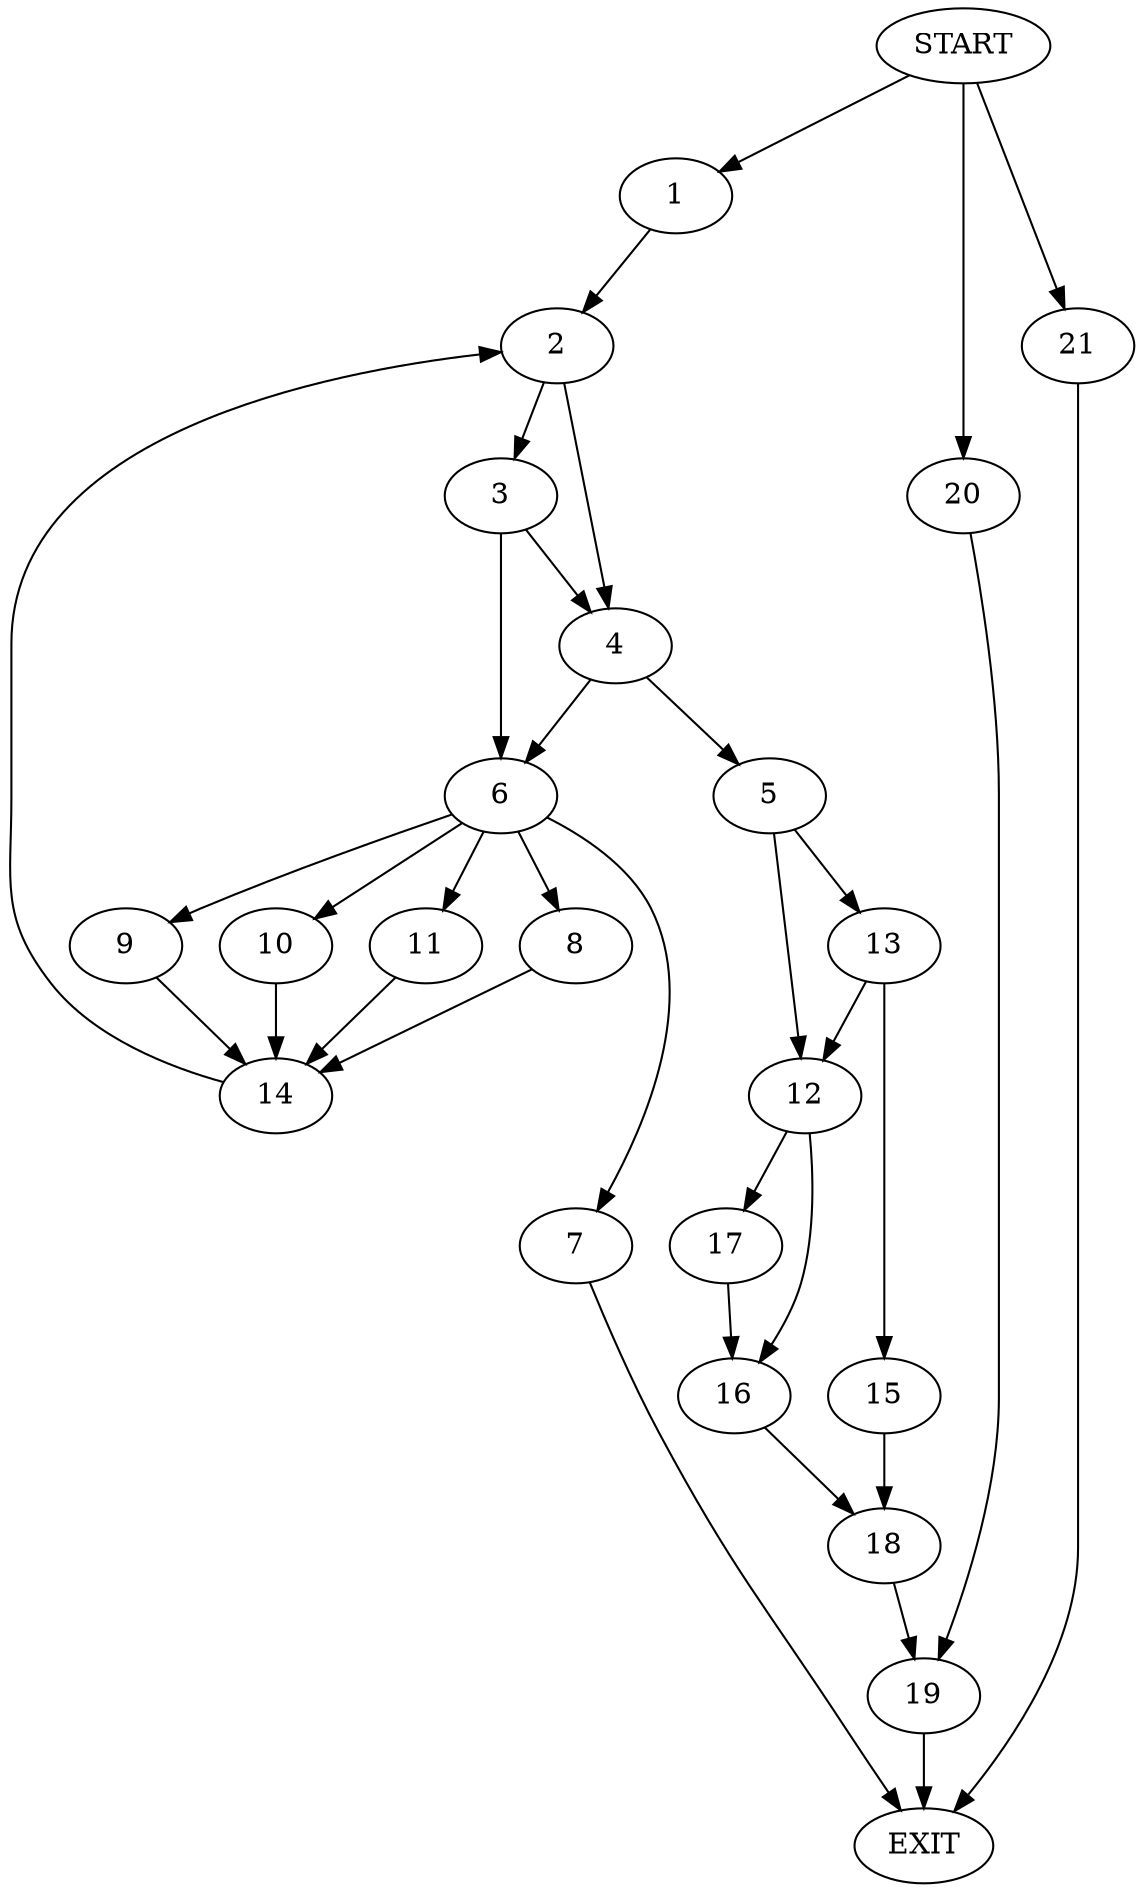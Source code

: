 digraph {
0 [label="START"];
1;
2;
3;
4;
5;
6;
7;
8;
9;
10;
11;
12;
13;
14;
15;
16;
17;
18;
19;
20;
21;
22 [label="EXIT"];
0 -> 1;
1 -> 2;
2 -> 3;
2 -> 4;
4 -> 5;
4 -> 6;
3 -> 6;
3 -> 4;
6 -> 7;
6 -> 8;
6 -> 9;
6 -> 10;
6 -> 11;
5 -> 12;
5 -> 13;
10 -> 14;
9 -> 14;
7 -> 22;
11 -> 14;
8 -> 14;
14 -> 2;
13 -> 15;
13 -> 12;
12 -> 16;
12 -> 17;
15 -> 18;
18 -> 19;
17 -> 16;
16 -> 18;
19 -> 22;
0 -> 20;
20 -> 19;
0 -> 21;
21 -> 22;
}